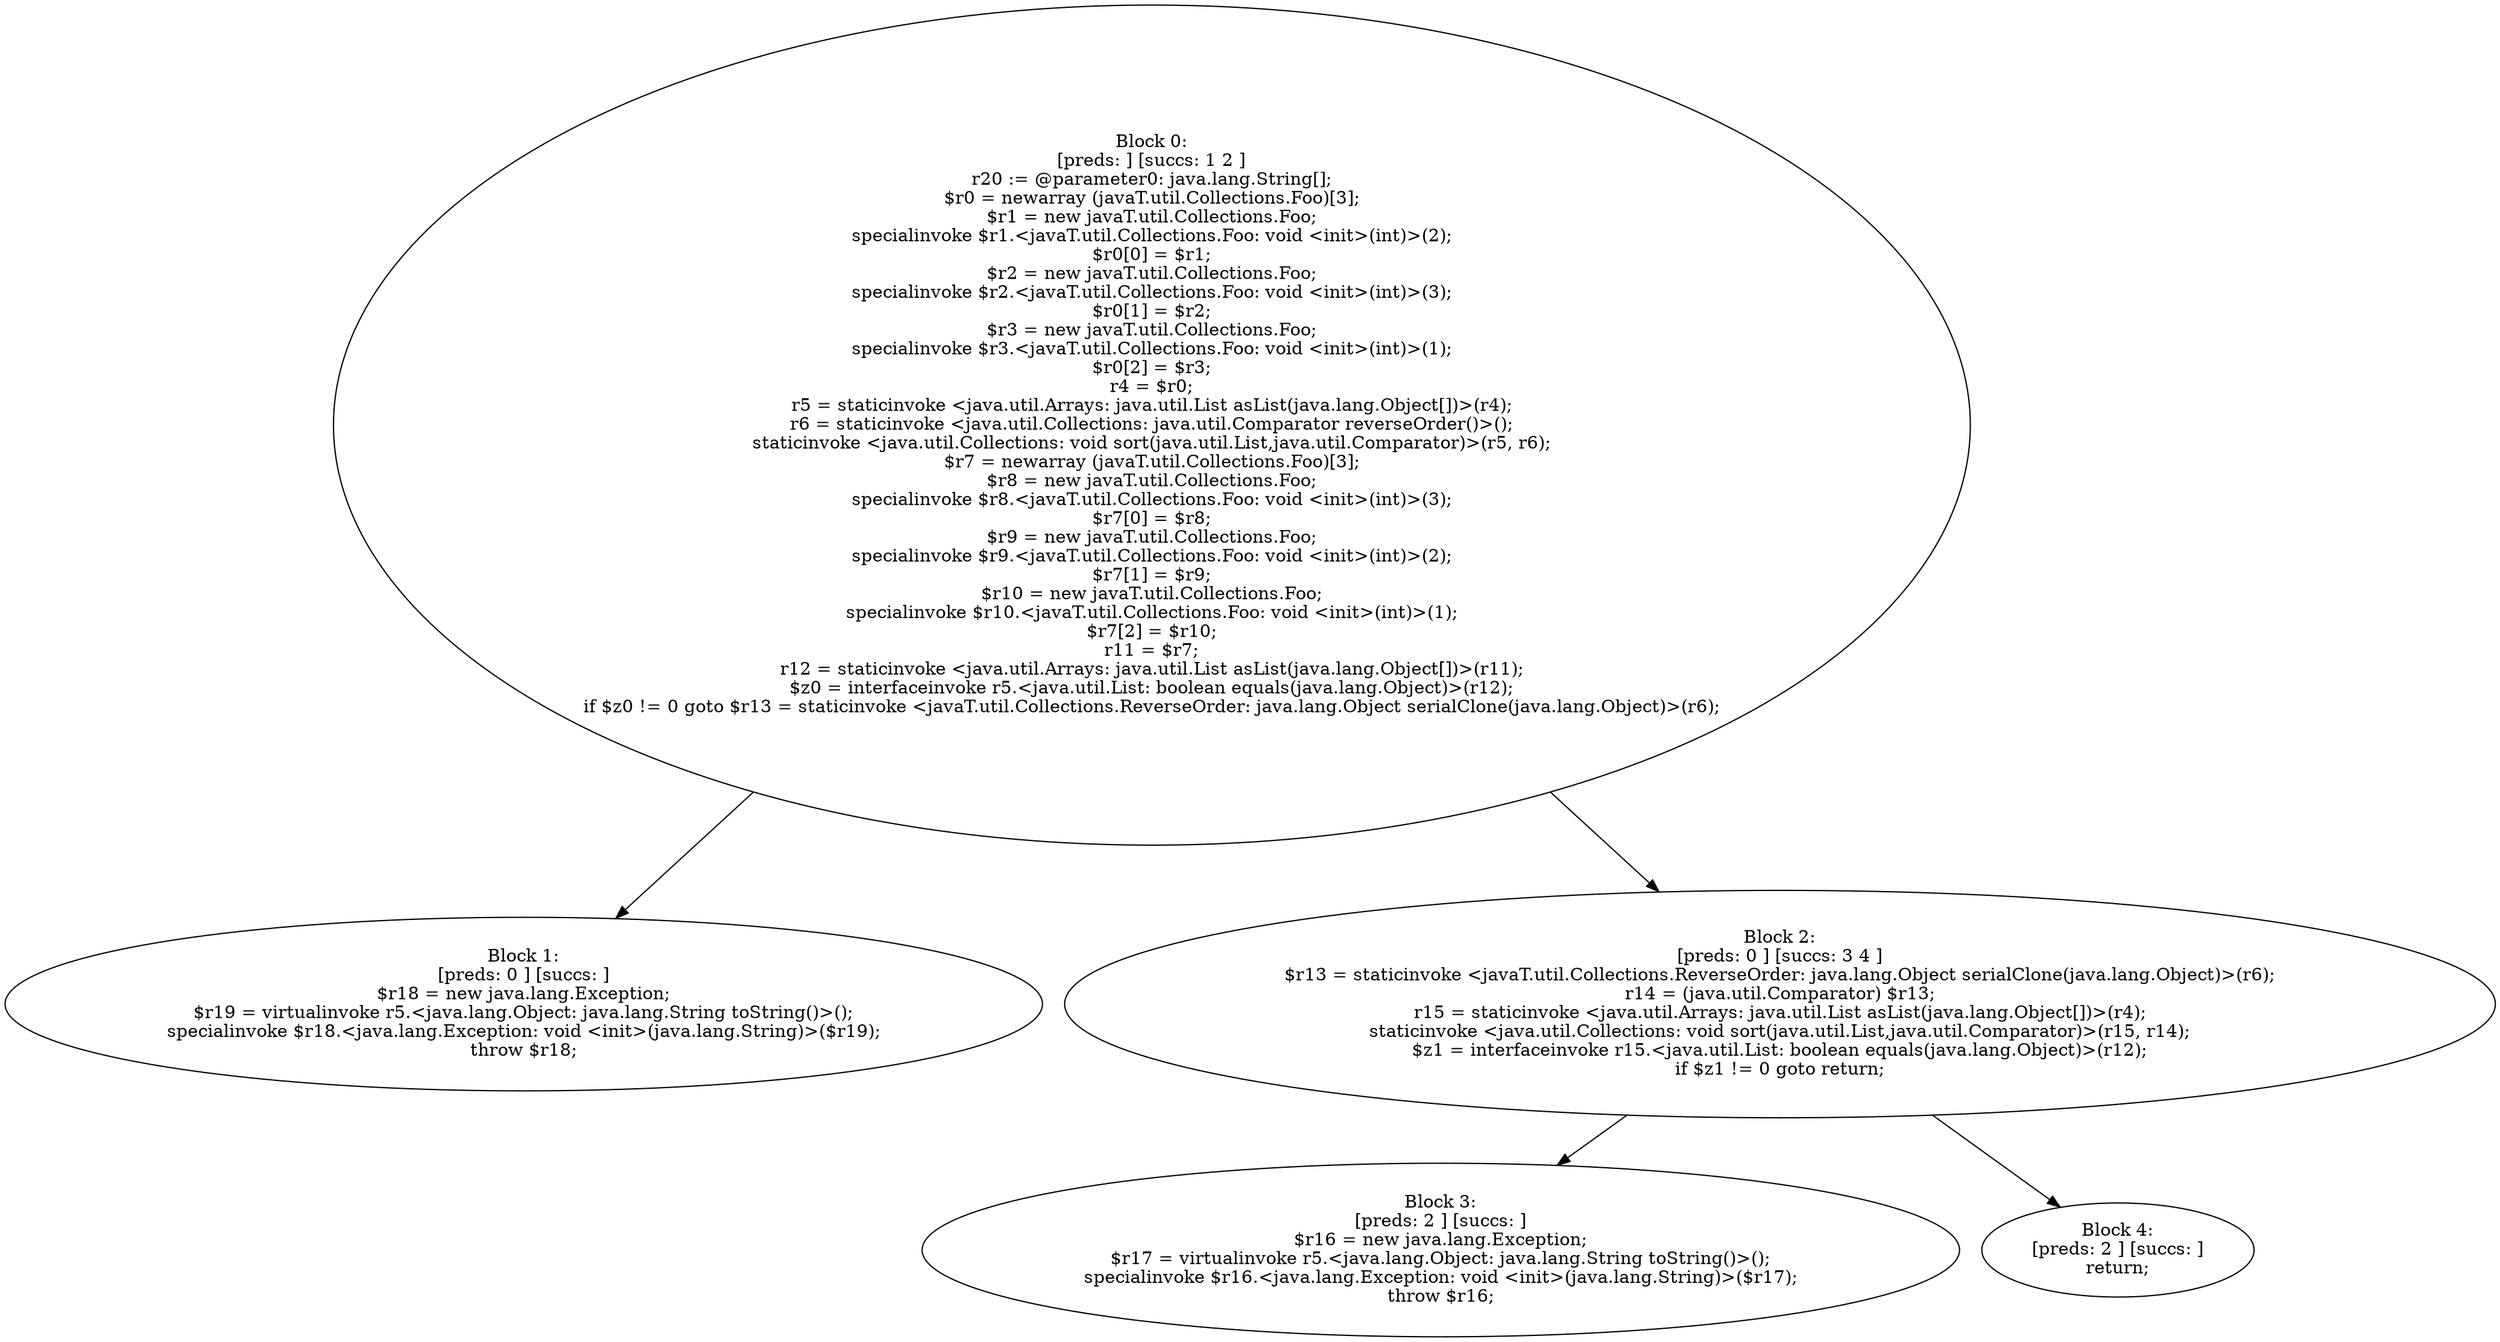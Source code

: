 digraph "unitGraph" {
    "Block 0:
[preds: ] [succs: 1 2 ]
r20 := @parameter0: java.lang.String[];
$r0 = newarray (javaT.util.Collections.Foo)[3];
$r1 = new javaT.util.Collections.Foo;
specialinvoke $r1.<javaT.util.Collections.Foo: void <init>(int)>(2);
$r0[0] = $r1;
$r2 = new javaT.util.Collections.Foo;
specialinvoke $r2.<javaT.util.Collections.Foo: void <init>(int)>(3);
$r0[1] = $r2;
$r3 = new javaT.util.Collections.Foo;
specialinvoke $r3.<javaT.util.Collections.Foo: void <init>(int)>(1);
$r0[2] = $r3;
r4 = $r0;
r5 = staticinvoke <java.util.Arrays: java.util.List asList(java.lang.Object[])>(r4);
r6 = staticinvoke <java.util.Collections: java.util.Comparator reverseOrder()>();
staticinvoke <java.util.Collections: void sort(java.util.List,java.util.Comparator)>(r5, r6);
$r7 = newarray (javaT.util.Collections.Foo)[3];
$r8 = new javaT.util.Collections.Foo;
specialinvoke $r8.<javaT.util.Collections.Foo: void <init>(int)>(3);
$r7[0] = $r8;
$r9 = new javaT.util.Collections.Foo;
specialinvoke $r9.<javaT.util.Collections.Foo: void <init>(int)>(2);
$r7[1] = $r9;
$r10 = new javaT.util.Collections.Foo;
specialinvoke $r10.<javaT.util.Collections.Foo: void <init>(int)>(1);
$r7[2] = $r10;
r11 = $r7;
r12 = staticinvoke <java.util.Arrays: java.util.List asList(java.lang.Object[])>(r11);
$z0 = interfaceinvoke r5.<java.util.List: boolean equals(java.lang.Object)>(r12);
if $z0 != 0 goto $r13 = staticinvoke <javaT.util.Collections.ReverseOrder: java.lang.Object serialClone(java.lang.Object)>(r6);
"
    "Block 1:
[preds: 0 ] [succs: ]
$r18 = new java.lang.Exception;
$r19 = virtualinvoke r5.<java.lang.Object: java.lang.String toString()>();
specialinvoke $r18.<java.lang.Exception: void <init>(java.lang.String)>($r19);
throw $r18;
"
    "Block 2:
[preds: 0 ] [succs: 3 4 ]
$r13 = staticinvoke <javaT.util.Collections.ReverseOrder: java.lang.Object serialClone(java.lang.Object)>(r6);
r14 = (java.util.Comparator) $r13;
r15 = staticinvoke <java.util.Arrays: java.util.List asList(java.lang.Object[])>(r4);
staticinvoke <java.util.Collections: void sort(java.util.List,java.util.Comparator)>(r15, r14);
$z1 = interfaceinvoke r15.<java.util.List: boolean equals(java.lang.Object)>(r12);
if $z1 != 0 goto return;
"
    "Block 3:
[preds: 2 ] [succs: ]
$r16 = new java.lang.Exception;
$r17 = virtualinvoke r5.<java.lang.Object: java.lang.String toString()>();
specialinvoke $r16.<java.lang.Exception: void <init>(java.lang.String)>($r17);
throw $r16;
"
    "Block 4:
[preds: 2 ] [succs: ]
return;
"
    "Block 0:
[preds: ] [succs: 1 2 ]
r20 := @parameter0: java.lang.String[];
$r0 = newarray (javaT.util.Collections.Foo)[3];
$r1 = new javaT.util.Collections.Foo;
specialinvoke $r1.<javaT.util.Collections.Foo: void <init>(int)>(2);
$r0[0] = $r1;
$r2 = new javaT.util.Collections.Foo;
specialinvoke $r2.<javaT.util.Collections.Foo: void <init>(int)>(3);
$r0[1] = $r2;
$r3 = new javaT.util.Collections.Foo;
specialinvoke $r3.<javaT.util.Collections.Foo: void <init>(int)>(1);
$r0[2] = $r3;
r4 = $r0;
r5 = staticinvoke <java.util.Arrays: java.util.List asList(java.lang.Object[])>(r4);
r6 = staticinvoke <java.util.Collections: java.util.Comparator reverseOrder()>();
staticinvoke <java.util.Collections: void sort(java.util.List,java.util.Comparator)>(r5, r6);
$r7 = newarray (javaT.util.Collections.Foo)[3];
$r8 = new javaT.util.Collections.Foo;
specialinvoke $r8.<javaT.util.Collections.Foo: void <init>(int)>(3);
$r7[0] = $r8;
$r9 = new javaT.util.Collections.Foo;
specialinvoke $r9.<javaT.util.Collections.Foo: void <init>(int)>(2);
$r7[1] = $r9;
$r10 = new javaT.util.Collections.Foo;
specialinvoke $r10.<javaT.util.Collections.Foo: void <init>(int)>(1);
$r7[2] = $r10;
r11 = $r7;
r12 = staticinvoke <java.util.Arrays: java.util.List asList(java.lang.Object[])>(r11);
$z0 = interfaceinvoke r5.<java.util.List: boolean equals(java.lang.Object)>(r12);
if $z0 != 0 goto $r13 = staticinvoke <javaT.util.Collections.ReverseOrder: java.lang.Object serialClone(java.lang.Object)>(r6);
"->"Block 1:
[preds: 0 ] [succs: ]
$r18 = new java.lang.Exception;
$r19 = virtualinvoke r5.<java.lang.Object: java.lang.String toString()>();
specialinvoke $r18.<java.lang.Exception: void <init>(java.lang.String)>($r19);
throw $r18;
";
    "Block 0:
[preds: ] [succs: 1 2 ]
r20 := @parameter0: java.lang.String[];
$r0 = newarray (javaT.util.Collections.Foo)[3];
$r1 = new javaT.util.Collections.Foo;
specialinvoke $r1.<javaT.util.Collections.Foo: void <init>(int)>(2);
$r0[0] = $r1;
$r2 = new javaT.util.Collections.Foo;
specialinvoke $r2.<javaT.util.Collections.Foo: void <init>(int)>(3);
$r0[1] = $r2;
$r3 = new javaT.util.Collections.Foo;
specialinvoke $r3.<javaT.util.Collections.Foo: void <init>(int)>(1);
$r0[2] = $r3;
r4 = $r0;
r5 = staticinvoke <java.util.Arrays: java.util.List asList(java.lang.Object[])>(r4);
r6 = staticinvoke <java.util.Collections: java.util.Comparator reverseOrder()>();
staticinvoke <java.util.Collections: void sort(java.util.List,java.util.Comparator)>(r5, r6);
$r7 = newarray (javaT.util.Collections.Foo)[3];
$r8 = new javaT.util.Collections.Foo;
specialinvoke $r8.<javaT.util.Collections.Foo: void <init>(int)>(3);
$r7[0] = $r8;
$r9 = new javaT.util.Collections.Foo;
specialinvoke $r9.<javaT.util.Collections.Foo: void <init>(int)>(2);
$r7[1] = $r9;
$r10 = new javaT.util.Collections.Foo;
specialinvoke $r10.<javaT.util.Collections.Foo: void <init>(int)>(1);
$r7[2] = $r10;
r11 = $r7;
r12 = staticinvoke <java.util.Arrays: java.util.List asList(java.lang.Object[])>(r11);
$z0 = interfaceinvoke r5.<java.util.List: boolean equals(java.lang.Object)>(r12);
if $z0 != 0 goto $r13 = staticinvoke <javaT.util.Collections.ReverseOrder: java.lang.Object serialClone(java.lang.Object)>(r6);
"->"Block 2:
[preds: 0 ] [succs: 3 4 ]
$r13 = staticinvoke <javaT.util.Collections.ReverseOrder: java.lang.Object serialClone(java.lang.Object)>(r6);
r14 = (java.util.Comparator) $r13;
r15 = staticinvoke <java.util.Arrays: java.util.List asList(java.lang.Object[])>(r4);
staticinvoke <java.util.Collections: void sort(java.util.List,java.util.Comparator)>(r15, r14);
$z1 = interfaceinvoke r15.<java.util.List: boolean equals(java.lang.Object)>(r12);
if $z1 != 0 goto return;
";
    "Block 2:
[preds: 0 ] [succs: 3 4 ]
$r13 = staticinvoke <javaT.util.Collections.ReverseOrder: java.lang.Object serialClone(java.lang.Object)>(r6);
r14 = (java.util.Comparator) $r13;
r15 = staticinvoke <java.util.Arrays: java.util.List asList(java.lang.Object[])>(r4);
staticinvoke <java.util.Collections: void sort(java.util.List,java.util.Comparator)>(r15, r14);
$z1 = interfaceinvoke r15.<java.util.List: boolean equals(java.lang.Object)>(r12);
if $z1 != 0 goto return;
"->"Block 3:
[preds: 2 ] [succs: ]
$r16 = new java.lang.Exception;
$r17 = virtualinvoke r5.<java.lang.Object: java.lang.String toString()>();
specialinvoke $r16.<java.lang.Exception: void <init>(java.lang.String)>($r17);
throw $r16;
";
    "Block 2:
[preds: 0 ] [succs: 3 4 ]
$r13 = staticinvoke <javaT.util.Collections.ReverseOrder: java.lang.Object serialClone(java.lang.Object)>(r6);
r14 = (java.util.Comparator) $r13;
r15 = staticinvoke <java.util.Arrays: java.util.List asList(java.lang.Object[])>(r4);
staticinvoke <java.util.Collections: void sort(java.util.List,java.util.Comparator)>(r15, r14);
$z1 = interfaceinvoke r15.<java.util.List: boolean equals(java.lang.Object)>(r12);
if $z1 != 0 goto return;
"->"Block 4:
[preds: 2 ] [succs: ]
return;
";
}
